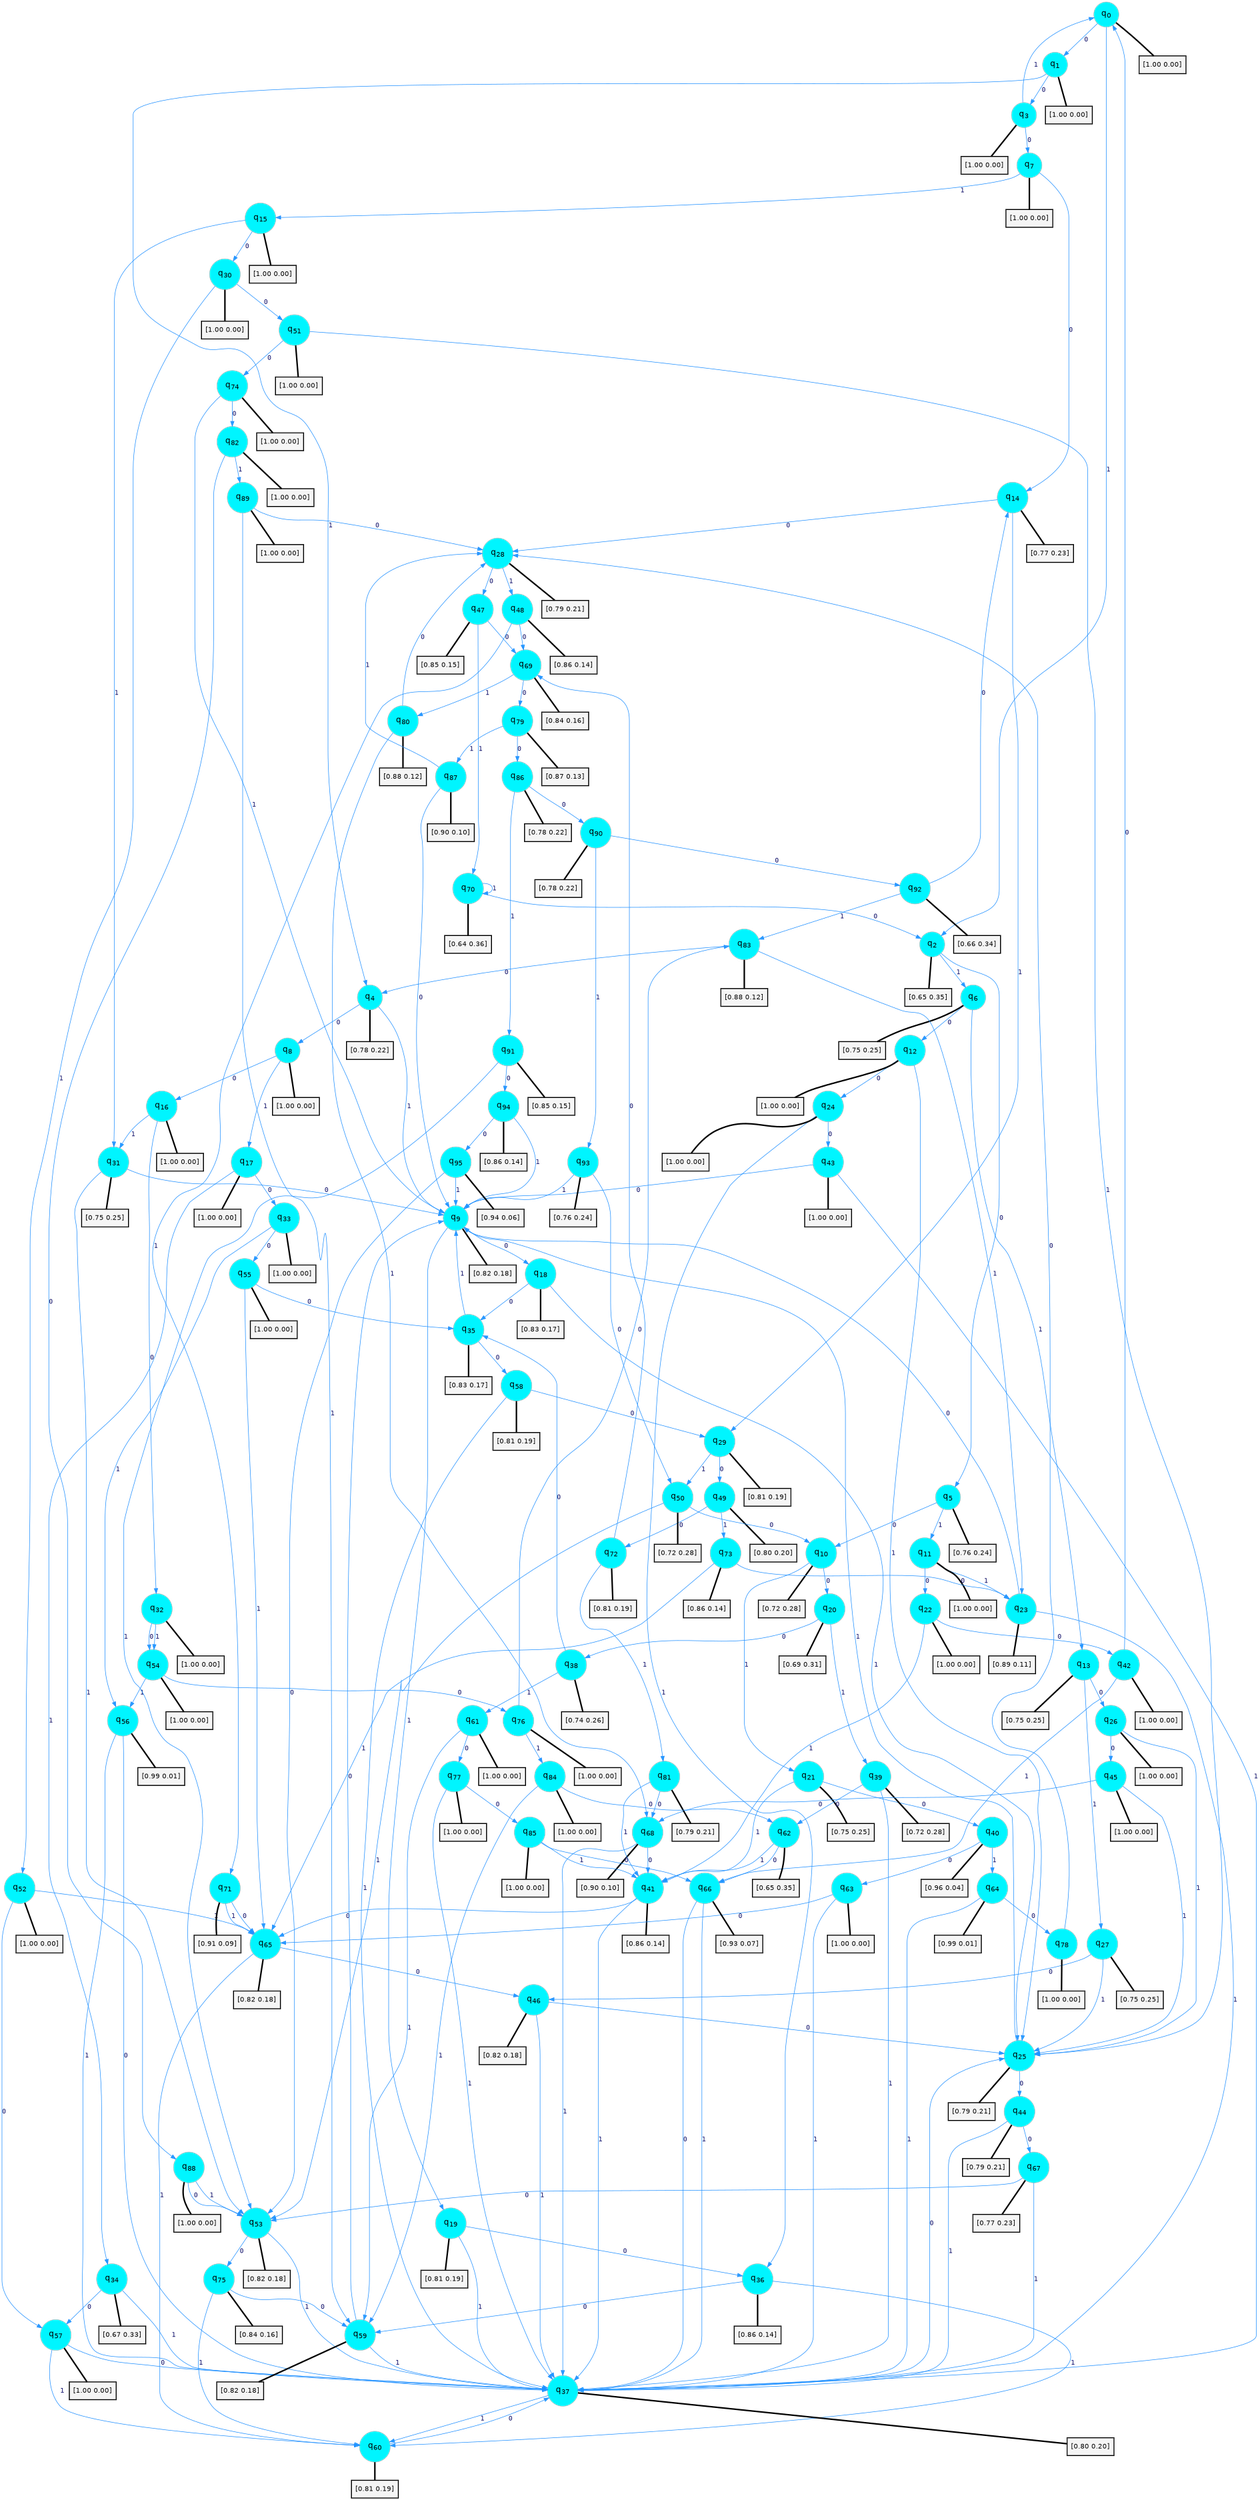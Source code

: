 digraph G {
graph [
bgcolor=transparent, dpi=300, rankdir=TD, size="40,25"];
node [
color=gray, fillcolor=turquoise1, fontcolor=black, fontname=Helvetica, fontsize=16, fontweight=bold, shape=circle, style=filled];
edge [
arrowsize=1, color=dodgerblue1, fontcolor=midnightblue, fontname=courier, fontweight=bold, penwidth=1, style=solid, weight=20];
0[label=<q<SUB>0</SUB>>];
1[label=<q<SUB>1</SUB>>];
2[label=<q<SUB>2</SUB>>];
3[label=<q<SUB>3</SUB>>];
4[label=<q<SUB>4</SUB>>];
5[label=<q<SUB>5</SUB>>];
6[label=<q<SUB>6</SUB>>];
7[label=<q<SUB>7</SUB>>];
8[label=<q<SUB>8</SUB>>];
9[label=<q<SUB>9</SUB>>];
10[label=<q<SUB>10</SUB>>];
11[label=<q<SUB>11</SUB>>];
12[label=<q<SUB>12</SUB>>];
13[label=<q<SUB>13</SUB>>];
14[label=<q<SUB>14</SUB>>];
15[label=<q<SUB>15</SUB>>];
16[label=<q<SUB>16</SUB>>];
17[label=<q<SUB>17</SUB>>];
18[label=<q<SUB>18</SUB>>];
19[label=<q<SUB>19</SUB>>];
20[label=<q<SUB>20</SUB>>];
21[label=<q<SUB>21</SUB>>];
22[label=<q<SUB>22</SUB>>];
23[label=<q<SUB>23</SUB>>];
24[label=<q<SUB>24</SUB>>];
25[label=<q<SUB>25</SUB>>];
26[label=<q<SUB>26</SUB>>];
27[label=<q<SUB>27</SUB>>];
28[label=<q<SUB>28</SUB>>];
29[label=<q<SUB>29</SUB>>];
30[label=<q<SUB>30</SUB>>];
31[label=<q<SUB>31</SUB>>];
32[label=<q<SUB>32</SUB>>];
33[label=<q<SUB>33</SUB>>];
34[label=<q<SUB>34</SUB>>];
35[label=<q<SUB>35</SUB>>];
36[label=<q<SUB>36</SUB>>];
37[label=<q<SUB>37</SUB>>];
38[label=<q<SUB>38</SUB>>];
39[label=<q<SUB>39</SUB>>];
40[label=<q<SUB>40</SUB>>];
41[label=<q<SUB>41</SUB>>];
42[label=<q<SUB>42</SUB>>];
43[label=<q<SUB>43</SUB>>];
44[label=<q<SUB>44</SUB>>];
45[label=<q<SUB>45</SUB>>];
46[label=<q<SUB>46</SUB>>];
47[label=<q<SUB>47</SUB>>];
48[label=<q<SUB>48</SUB>>];
49[label=<q<SUB>49</SUB>>];
50[label=<q<SUB>50</SUB>>];
51[label=<q<SUB>51</SUB>>];
52[label=<q<SUB>52</SUB>>];
53[label=<q<SUB>53</SUB>>];
54[label=<q<SUB>54</SUB>>];
55[label=<q<SUB>55</SUB>>];
56[label=<q<SUB>56</SUB>>];
57[label=<q<SUB>57</SUB>>];
58[label=<q<SUB>58</SUB>>];
59[label=<q<SUB>59</SUB>>];
60[label=<q<SUB>60</SUB>>];
61[label=<q<SUB>61</SUB>>];
62[label=<q<SUB>62</SUB>>];
63[label=<q<SUB>63</SUB>>];
64[label=<q<SUB>64</SUB>>];
65[label=<q<SUB>65</SUB>>];
66[label=<q<SUB>66</SUB>>];
67[label=<q<SUB>67</SUB>>];
68[label=<q<SUB>68</SUB>>];
69[label=<q<SUB>69</SUB>>];
70[label=<q<SUB>70</SUB>>];
71[label=<q<SUB>71</SUB>>];
72[label=<q<SUB>72</SUB>>];
73[label=<q<SUB>73</SUB>>];
74[label=<q<SUB>74</SUB>>];
75[label=<q<SUB>75</SUB>>];
76[label=<q<SUB>76</SUB>>];
77[label=<q<SUB>77</SUB>>];
78[label=<q<SUB>78</SUB>>];
79[label=<q<SUB>79</SUB>>];
80[label=<q<SUB>80</SUB>>];
81[label=<q<SUB>81</SUB>>];
82[label=<q<SUB>82</SUB>>];
83[label=<q<SUB>83</SUB>>];
84[label=<q<SUB>84</SUB>>];
85[label=<q<SUB>85</SUB>>];
86[label=<q<SUB>86</SUB>>];
87[label=<q<SUB>87</SUB>>];
88[label=<q<SUB>88</SUB>>];
89[label=<q<SUB>89</SUB>>];
90[label=<q<SUB>90</SUB>>];
91[label=<q<SUB>91</SUB>>];
92[label=<q<SUB>92</SUB>>];
93[label=<q<SUB>93</SUB>>];
94[label=<q<SUB>94</SUB>>];
95[label=<q<SUB>95</SUB>>];
96[label="[1.00 0.00]", shape=box,fontcolor=black, fontname=Helvetica, fontsize=14, penwidth=2, fillcolor=whitesmoke,color=black];
97[label="[1.00 0.00]", shape=box,fontcolor=black, fontname=Helvetica, fontsize=14, penwidth=2, fillcolor=whitesmoke,color=black];
98[label="[0.65 0.35]", shape=box,fontcolor=black, fontname=Helvetica, fontsize=14, penwidth=2, fillcolor=whitesmoke,color=black];
99[label="[1.00 0.00]", shape=box,fontcolor=black, fontname=Helvetica, fontsize=14, penwidth=2, fillcolor=whitesmoke,color=black];
100[label="[0.78 0.22]", shape=box,fontcolor=black, fontname=Helvetica, fontsize=14, penwidth=2, fillcolor=whitesmoke,color=black];
101[label="[0.76 0.24]", shape=box,fontcolor=black, fontname=Helvetica, fontsize=14, penwidth=2, fillcolor=whitesmoke,color=black];
102[label="[0.75 0.25]", shape=box,fontcolor=black, fontname=Helvetica, fontsize=14, penwidth=2, fillcolor=whitesmoke,color=black];
103[label="[1.00 0.00]", shape=box,fontcolor=black, fontname=Helvetica, fontsize=14, penwidth=2, fillcolor=whitesmoke,color=black];
104[label="[1.00 0.00]", shape=box,fontcolor=black, fontname=Helvetica, fontsize=14, penwidth=2, fillcolor=whitesmoke,color=black];
105[label="[0.82 0.18]", shape=box,fontcolor=black, fontname=Helvetica, fontsize=14, penwidth=2, fillcolor=whitesmoke,color=black];
106[label="[0.72 0.28]", shape=box,fontcolor=black, fontname=Helvetica, fontsize=14, penwidth=2, fillcolor=whitesmoke,color=black];
107[label="[1.00 0.00]", shape=box,fontcolor=black, fontname=Helvetica, fontsize=14, penwidth=2, fillcolor=whitesmoke,color=black];
108[label="[1.00 0.00]", shape=box,fontcolor=black, fontname=Helvetica, fontsize=14, penwidth=2, fillcolor=whitesmoke,color=black];
109[label="[0.75 0.25]", shape=box,fontcolor=black, fontname=Helvetica, fontsize=14, penwidth=2, fillcolor=whitesmoke,color=black];
110[label="[0.77 0.23]", shape=box,fontcolor=black, fontname=Helvetica, fontsize=14, penwidth=2, fillcolor=whitesmoke,color=black];
111[label="[1.00 0.00]", shape=box,fontcolor=black, fontname=Helvetica, fontsize=14, penwidth=2, fillcolor=whitesmoke,color=black];
112[label="[1.00 0.00]", shape=box,fontcolor=black, fontname=Helvetica, fontsize=14, penwidth=2, fillcolor=whitesmoke,color=black];
113[label="[1.00 0.00]", shape=box,fontcolor=black, fontname=Helvetica, fontsize=14, penwidth=2, fillcolor=whitesmoke,color=black];
114[label="[0.83 0.17]", shape=box,fontcolor=black, fontname=Helvetica, fontsize=14, penwidth=2, fillcolor=whitesmoke,color=black];
115[label="[0.81 0.19]", shape=box,fontcolor=black, fontname=Helvetica, fontsize=14, penwidth=2, fillcolor=whitesmoke,color=black];
116[label="[0.69 0.31]", shape=box,fontcolor=black, fontname=Helvetica, fontsize=14, penwidth=2, fillcolor=whitesmoke,color=black];
117[label="[0.75 0.25]", shape=box,fontcolor=black, fontname=Helvetica, fontsize=14, penwidth=2, fillcolor=whitesmoke,color=black];
118[label="[1.00 0.00]", shape=box,fontcolor=black, fontname=Helvetica, fontsize=14, penwidth=2, fillcolor=whitesmoke,color=black];
119[label="[0.89 0.11]", shape=box,fontcolor=black, fontname=Helvetica, fontsize=14, penwidth=2, fillcolor=whitesmoke,color=black];
120[label="[1.00 0.00]", shape=box,fontcolor=black, fontname=Helvetica, fontsize=14, penwidth=2, fillcolor=whitesmoke,color=black];
121[label="[0.79 0.21]", shape=box,fontcolor=black, fontname=Helvetica, fontsize=14, penwidth=2, fillcolor=whitesmoke,color=black];
122[label="[1.00 0.00]", shape=box,fontcolor=black, fontname=Helvetica, fontsize=14, penwidth=2, fillcolor=whitesmoke,color=black];
123[label="[0.75 0.25]", shape=box,fontcolor=black, fontname=Helvetica, fontsize=14, penwidth=2, fillcolor=whitesmoke,color=black];
124[label="[0.79 0.21]", shape=box,fontcolor=black, fontname=Helvetica, fontsize=14, penwidth=2, fillcolor=whitesmoke,color=black];
125[label="[0.81 0.19]", shape=box,fontcolor=black, fontname=Helvetica, fontsize=14, penwidth=2, fillcolor=whitesmoke,color=black];
126[label="[1.00 0.00]", shape=box,fontcolor=black, fontname=Helvetica, fontsize=14, penwidth=2, fillcolor=whitesmoke,color=black];
127[label="[0.75 0.25]", shape=box,fontcolor=black, fontname=Helvetica, fontsize=14, penwidth=2, fillcolor=whitesmoke,color=black];
128[label="[1.00 0.00]", shape=box,fontcolor=black, fontname=Helvetica, fontsize=14, penwidth=2, fillcolor=whitesmoke,color=black];
129[label="[1.00 0.00]", shape=box,fontcolor=black, fontname=Helvetica, fontsize=14, penwidth=2, fillcolor=whitesmoke,color=black];
130[label="[0.67 0.33]", shape=box,fontcolor=black, fontname=Helvetica, fontsize=14, penwidth=2, fillcolor=whitesmoke,color=black];
131[label="[0.83 0.17]", shape=box,fontcolor=black, fontname=Helvetica, fontsize=14, penwidth=2, fillcolor=whitesmoke,color=black];
132[label="[0.86 0.14]", shape=box,fontcolor=black, fontname=Helvetica, fontsize=14, penwidth=2, fillcolor=whitesmoke,color=black];
133[label="[0.80 0.20]", shape=box,fontcolor=black, fontname=Helvetica, fontsize=14, penwidth=2, fillcolor=whitesmoke,color=black];
134[label="[0.74 0.26]", shape=box,fontcolor=black, fontname=Helvetica, fontsize=14, penwidth=2, fillcolor=whitesmoke,color=black];
135[label="[0.72 0.28]", shape=box,fontcolor=black, fontname=Helvetica, fontsize=14, penwidth=2, fillcolor=whitesmoke,color=black];
136[label="[0.96 0.04]", shape=box,fontcolor=black, fontname=Helvetica, fontsize=14, penwidth=2, fillcolor=whitesmoke,color=black];
137[label="[0.86 0.14]", shape=box,fontcolor=black, fontname=Helvetica, fontsize=14, penwidth=2, fillcolor=whitesmoke,color=black];
138[label="[1.00 0.00]", shape=box,fontcolor=black, fontname=Helvetica, fontsize=14, penwidth=2, fillcolor=whitesmoke,color=black];
139[label="[1.00 0.00]", shape=box,fontcolor=black, fontname=Helvetica, fontsize=14, penwidth=2, fillcolor=whitesmoke,color=black];
140[label="[0.79 0.21]", shape=box,fontcolor=black, fontname=Helvetica, fontsize=14, penwidth=2, fillcolor=whitesmoke,color=black];
141[label="[1.00 0.00]", shape=box,fontcolor=black, fontname=Helvetica, fontsize=14, penwidth=2, fillcolor=whitesmoke,color=black];
142[label="[0.82 0.18]", shape=box,fontcolor=black, fontname=Helvetica, fontsize=14, penwidth=2, fillcolor=whitesmoke,color=black];
143[label="[0.85 0.15]", shape=box,fontcolor=black, fontname=Helvetica, fontsize=14, penwidth=2, fillcolor=whitesmoke,color=black];
144[label="[0.86 0.14]", shape=box,fontcolor=black, fontname=Helvetica, fontsize=14, penwidth=2, fillcolor=whitesmoke,color=black];
145[label="[0.80 0.20]", shape=box,fontcolor=black, fontname=Helvetica, fontsize=14, penwidth=2, fillcolor=whitesmoke,color=black];
146[label="[0.72 0.28]", shape=box,fontcolor=black, fontname=Helvetica, fontsize=14, penwidth=2, fillcolor=whitesmoke,color=black];
147[label="[1.00 0.00]", shape=box,fontcolor=black, fontname=Helvetica, fontsize=14, penwidth=2, fillcolor=whitesmoke,color=black];
148[label="[1.00 0.00]", shape=box,fontcolor=black, fontname=Helvetica, fontsize=14, penwidth=2, fillcolor=whitesmoke,color=black];
149[label="[0.82 0.18]", shape=box,fontcolor=black, fontname=Helvetica, fontsize=14, penwidth=2, fillcolor=whitesmoke,color=black];
150[label="[1.00 0.00]", shape=box,fontcolor=black, fontname=Helvetica, fontsize=14, penwidth=2, fillcolor=whitesmoke,color=black];
151[label="[1.00 0.00]", shape=box,fontcolor=black, fontname=Helvetica, fontsize=14, penwidth=2, fillcolor=whitesmoke,color=black];
152[label="[0.99 0.01]", shape=box,fontcolor=black, fontname=Helvetica, fontsize=14, penwidth=2, fillcolor=whitesmoke,color=black];
153[label="[1.00 0.00]", shape=box,fontcolor=black, fontname=Helvetica, fontsize=14, penwidth=2, fillcolor=whitesmoke,color=black];
154[label="[0.81 0.19]", shape=box,fontcolor=black, fontname=Helvetica, fontsize=14, penwidth=2, fillcolor=whitesmoke,color=black];
155[label="[0.82 0.18]", shape=box,fontcolor=black, fontname=Helvetica, fontsize=14, penwidth=2, fillcolor=whitesmoke,color=black];
156[label="[0.81 0.19]", shape=box,fontcolor=black, fontname=Helvetica, fontsize=14, penwidth=2, fillcolor=whitesmoke,color=black];
157[label="[1.00 0.00]", shape=box,fontcolor=black, fontname=Helvetica, fontsize=14, penwidth=2, fillcolor=whitesmoke,color=black];
158[label="[0.65 0.35]", shape=box,fontcolor=black, fontname=Helvetica, fontsize=14, penwidth=2, fillcolor=whitesmoke,color=black];
159[label="[1.00 0.00]", shape=box,fontcolor=black, fontname=Helvetica, fontsize=14, penwidth=2, fillcolor=whitesmoke,color=black];
160[label="[0.99 0.01]", shape=box,fontcolor=black, fontname=Helvetica, fontsize=14, penwidth=2, fillcolor=whitesmoke,color=black];
161[label="[0.82 0.18]", shape=box,fontcolor=black, fontname=Helvetica, fontsize=14, penwidth=2, fillcolor=whitesmoke,color=black];
162[label="[0.93 0.07]", shape=box,fontcolor=black, fontname=Helvetica, fontsize=14, penwidth=2, fillcolor=whitesmoke,color=black];
163[label="[0.77 0.23]", shape=box,fontcolor=black, fontname=Helvetica, fontsize=14, penwidth=2, fillcolor=whitesmoke,color=black];
164[label="[0.90 0.10]", shape=box,fontcolor=black, fontname=Helvetica, fontsize=14, penwidth=2, fillcolor=whitesmoke,color=black];
165[label="[0.84 0.16]", shape=box,fontcolor=black, fontname=Helvetica, fontsize=14, penwidth=2, fillcolor=whitesmoke,color=black];
166[label="[0.64 0.36]", shape=box,fontcolor=black, fontname=Helvetica, fontsize=14, penwidth=2, fillcolor=whitesmoke,color=black];
167[label="[0.91 0.09]", shape=box,fontcolor=black, fontname=Helvetica, fontsize=14, penwidth=2, fillcolor=whitesmoke,color=black];
168[label="[0.81 0.19]", shape=box,fontcolor=black, fontname=Helvetica, fontsize=14, penwidth=2, fillcolor=whitesmoke,color=black];
169[label="[0.86 0.14]", shape=box,fontcolor=black, fontname=Helvetica, fontsize=14, penwidth=2, fillcolor=whitesmoke,color=black];
170[label="[1.00 0.00]", shape=box,fontcolor=black, fontname=Helvetica, fontsize=14, penwidth=2, fillcolor=whitesmoke,color=black];
171[label="[0.84 0.16]", shape=box,fontcolor=black, fontname=Helvetica, fontsize=14, penwidth=2, fillcolor=whitesmoke,color=black];
172[label="[1.00 0.00]", shape=box,fontcolor=black, fontname=Helvetica, fontsize=14, penwidth=2, fillcolor=whitesmoke,color=black];
173[label="[1.00 0.00]", shape=box,fontcolor=black, fontname=Helvetica, fontsize=14, penwidth=2, fillcolor=whitesmoke,color=black];
174[label="[1.00 0.00]", shape=box,fontcolor=black, fontname=Helvetica, fontsize=14, penwidth=2, fillcolor=whitesmoke,color=black];
175[label="[0.87 0.13]", shape=box,fontcolor=black, fontname=Helvetica, fontsize=14, penwidth=2, fillcolor=whitesmoke,color=black];
176[label="[0.88 0.12]", shape=box,fontcolor=black, fontname=Helvetica, fontsize=14, penwidth=2, fillcolor=whitesmoke,color=black];
177[label="[0.79 0.21]", shape=box,fontcolor=black, fontname=Helvetica, fontsize=14, penwidth=2, fillcolor=whitesmoke,color=black];
178[label="[1.00 0.00]", shape=box,fontcolor=black, fontname=Helvetica, fontsize=14, penwidth=2, fillcolor=whitesmoke,color=black];
179[label="[0.88 0.12]", shape=box,fontcolor=black, fontname=Helvetica, fontsize=14, penwidth=2, fillcolor=whitesmoke,color=black];
180[label="[1.00 0.00]", shape=box,fontcolor=black, fontname=Helvetica, fontsize=14, penwidth=2, fillcolor=whitesmoke,color=black];
181[label="[1.00 0.00]", shape=box,fontcolor=black, fontname=Helvetica, fontsize=14, penwidth=2, fillcolor=whitesmoke,color=black];
182[label="[0.78 0.22]", shape=box,fontcolor=black, fontname=Helvetica, fontsize=14, penwidth=2, fillcolor=whitesmoke,color=black];
183[label="[0.90 0.10]", shape=box,fontcolor=black, fontname=Helvetica, fontsize=14, penwidth=2, fillcolor=whitesmoke,color=black];
184[label="[1.00 0.00]", shape=box,fontcolor=black, fontname=Helvetica, fontsize=14, penwidth=2, fillcolor=whitesmoke,color=black];
185[label="[1.00 0.00]", shape=box,fontcolor=black, fontname=Helvetica, fontsize=14, penwidth=2, fillcolor=whitesmoke,color=black];
186[label="[0.78 0.22]", shape=box,fontcolor=black, fontname=Helvetica, fontsize=14, penwidth=2, fillcolor=whitesmoke,color=black];
187[label="[0.85 0.15]", shape=box,fontcolor=black, fontname=Helvetica, fontsize=14, penwidth=2, fillcolor=whitesmoke,color=black];
188[label="[0.66 0.34]", shape=box,fontcolor=black, fontname=Helvetica, fontsize=14, penwidth=2, fillcolor=whitesmoke,color=black];
189[label="[0.76 0.24]", shape=box,fontcolor=black, fontname=Helvetica, fontsize=14, penwidth=2, fillcolor=whitesmoke,color=black];
190[label="[0.86 0.14]", shape=box,fontcolor=black, fontname=Helvetica, fontsize=14, penwidth=2, fillcolor=whitesmoke,color=black];
191[label="[0.94 0.06]", shape=box,fontcolor=black, fontname=Helvetica, fontsize=14, penwidth=2, fillcolor=whitesmoke,color=black];
0->1 [label=0];
0->2 [label=1];
0->96 [arrowhead=none, penwidth=3,color=black];
1->3 [label=0];
1->4 [label=1];
1->97 [arrowhead=none, penwidth=3,color=black];
2->5 [label=0];
2->6 [label=1];
2->98 [arrowhead=none, penwidth=3,color=black];
3->7 [label=0];
3->0 [label=1];
3->99 [arrowhead=none, penwidth=3,color=black];
4->8 [label=0];
4->9 [label=1];
4->100 [arrowhead=none, penwidth=3,color=black];
5->10 [label=0];
5->11 [label=1];
5->101 [arrowhead=none, penwidth=3,color=black];
6->12 [label=0];
6->13 [label=1];
6->102 [arrowhead=none, penwidth=3,color=black];
7->14 [label=0];
7->15 [label=1];
7->103 [arrowhead=none, penwidth=3,color=black];
8->16 [label=0];
8->17 [label=1];
8->104 [arrowhead=none, penwidth=3,color=black];
9->18 [label=0];
9->19 [label=1];
9->105 [arrowhead=none, penwidth=3,color=black];
10->20 [label=0];
10->21 [label=1];
10->106 [arrowhead=none, penwidth=3,color=black];
11->22 [label=0];
11->23 [label=1];
11->107 [arrowhead=none, penwidth=3,color=black];
12->24 [label=0];
12->25 [label=1];
12->108 [arrowhead=none, penwidth=3,color=black];
13->26 [label=0];
13->27 [label=1];
13->109 [arrowhead=none, penwidth=3,color=black];
14->28 [label=0];
14->29 [label=1];
14->110 [arrowhead=none, penwidth=3,color=black];
15->30 [label=0];
15->31 [label=1];
15->111 [arrowhead=none, penwidth=3,color=black];
16->32 [label=0];
16->31 [label=1];
16->112 [arrowhead=none, penwidth=3,color=black];
17->33 [label=0];
17->34 [label=1];
17->113 [arrowhead=none, penwidth=3,color=black];
18->35 [label=0];
18->25 [label=1];
18->114 [arrowhead=none, penwidth=3,color=black];
19->36 [label=0];
19->37 [label=1];
19->115 [arrowhead=none, penwidth=3,color=black];
20->38 [label=0];
20->39 [label=1];
20->116 [arrowhead=none, penwidth=3,color=black];
21->40 [label=0];
21->41 [label=1];
21->117 [arrowhead=none, penwidth=3,color=black];
22->42 [label=0];
22->41 [label=1];
22->118 [arrowhead=none, penwidth=3,color=black];
23->9 [label=0];
23->37 [label=1];
23->119 [arrowhead=none, penwidth=3,color=black];
24->43 [label=0];
24->36 [label=1];
24->120 [arrowhead=none, penwidth=3,color=black];
25->44 [label=0];
25->9 [label=1];
25->121 [arrowhead=none, penwidth=3,color=black];
26->45 [label=0];
26->25 [label=1];
26->122 [arrowhead=none, penwidth=3,color=black];
27->46 [label=0];
27->25 [label=1];
27->123 [arrowhead=none, penwidth=3,color=black];
28->47 [label=0];
28->48 [label=1];
28->124 [arrowhead=none, penwidth=3,color=black];
29->49 [label=0];
29->50 [label=1];
29->125 [arrowhead=none, penwidth=3,color=black];
30->51 [label=0];
30->52 [label=1];
30->126 [arrowhead=none, penwidth=3,color=black];
31->9 [label=0];
31->53 [label=1];
31->127 [arrowhead=none, penwidth=3,color=black];
32->54 [label=0];
32->54 [label=1];
32->128 [arrowhead=none, penwidth=3,color=black];
33->55 [label=0];
33->56 [label=1];
33->129 [arrowhead=none, penwidth=3,color=black];
34->57 [label=0];
34->37 [label=1];
34->130 [arrowhead=none, penwidth=3,color=black];
35->58 [label=0];
35->9 [label=1];
35->131 [arrowhead=none, penwidth=3,color=black];
36->59 [label=0];
36->60 [label=1];
36->132 [arrowhead=none, penwidth=3,color=black];
37->25 [label=0];
37->60 [label=1];
37->133 [arrowhead=none, penwidth=3,color=black];
38->35 [label=0];
38->61 [label=1];
38->134 [arrowhead=none, penwidth=3,color=black];
39->62 [label=0];
39->37 [label=1];
39->135 [arrowhead=none, penwidth=3,color=black];
40->63 [label=0];
40->64 [label=1];
40->136 [arrowhead=none, penwidth=3,color=black];
41->65 [label=0];
41->37 [label=1];
41->137 [arrowhead=none, penwidth=3,color=black];
42->0 [label=0];
42->66 [label=1];
42->138 [arrowhead=none, penwidth=3,color=black];
43->9 [label=0];
43->37 [label=1];
43->139 [arrowhead=none, penwidth=3,color=black];
44->67 [label=0];
44->37 [label=1];
44->140 [arrowhead=none, penwidth=3,color=black];
45->68 [label=0];
45->25 [label=1];
45->141 [arrowhead=none, penwidth=3,color=black];
46->25 [label=0];
46->37 [label=1];
46->142 [arrowhead=none, penwidth=3,color=black];
47->69 [label=0];
47->70 [label=1];
47->143 [arrowhead=none, penwidth=3,color=black];
48->69 [label=0];
48->71 [label=1];
48->144 [arrowhead=none, penwidth=3,color=black];
49->72 [label=0];
49->73 [label=1];
49->145 [arrowhead=none, penwidth=3,color=black];
50->10 [label=0];
50->53 [label=1];
50->146 [arrowhead=none, penwidth=3,color=black];
51->74 [label=0];
51->25 [label=1];
51->147 [arrowhead=none, penwidth=3,color=black];
52->57 [label=0];
52->65 [label=1];
52->148 [arrowhead=none, penwidth=3,color=black];
53->75 [label=0];
53->37 [label=1];
53->149 [arrowhead=none, penwidth=3,color=black];
54->76 [label=0];
54->56 [label=1];
54->150 [arrowhead=none, penwidth=3,color=black];
55->35 [label=0];
55->65 [label=1];
55->151 [arrowhead=none, penwidth=3,color=black];
56->37 [label=0];
56->37 [label=1];
56->152 [arrowhead=none, penwidth=3,color=black];
57->37 [label=0];
57->60 [label=1];
57->153 [arrowhead=none, penwidth=3,color=black];
58->29 [label=0];
58->37 [label=1];
58->154 [arrowhead=none, penwidth=3,color=black];
59->9 [label=0];
59->37 [label=1];
59->155 [arrowhead=none, penwidth=3,color=black];
60->37 [label=0];
60->156 [arrowhead=none, penwidth=3,color=black];
61->77 [label=0];
61->59 [label=1];
61->157 [arrowhead=none, penwidth=3,color=black];
62->66 [label=0];
62->41 [label=1];
62->158 [arrowhead=none, penwidth=3,color=black];
63->65 [label=0];
63->37 [label=1];
63->159 [arrowhead=none, penwidth=3,color=black];
64->78 [label=0];
64->37 [label=1];
64->160 [arrowhead=none, penwidth=3,color=black];
65->46 [label=0];
65->60 [label=1];
65->161 [arrowhead=none, penwidth=3,color=black];
66->37 [label=0];
66->37 [label=1];
66->162 [arrowhead=none, penwidth=3,color=black];
67->53 [label=0];
67->37 [label=1];
67->163 [arrowhead=none, penwidth=3,color=black];
68->41 [label=0];
68->37 [label=1];
68->164 [arrowhead=none, penwidth=3,color=black];
69->79 [label=0];
69->80 [label=1];
69->165 [arrowhead=none, penwidth=3,color=black];
70->2 [label=0];
70->70 [label=1];
70->166 [arrowhead=none, penwidth=3,color=black];
71->65 [label=0];
71->65 [label=1];
71->167 [arrowhead=none, penwidth=3,color=black];
72->69 [label=0];
72->81 [label=1];
72->168 [arrowhead=none, penwidth=3,color=black];
73->23 [label=0];
73->65 [label=1];
73->169 [arrowhead=none, penwidth=3,color=black];
74->82 [label=0];
74->9 [label=1];
74->170 [arrowhead=none, penwidth=3,color=black];
75->59 [label=0];
75->60 [label=1];
75->171 [arrowhead=none, penwidth=3,color=black];
76->83 [label=0];
76->84 [label=1];
76->172 [arrowhead=none, penwidth=3,color=black];
77->85 [label=0];
77->37 [label=1];
77->173 [arrowhead=none, penwidth=3,color=black];
78->28 [label=0];
78->174 [arrowhead=none, penwidth=3,color=black];
79->86 [label=0];
79->87 [label=1];
79->175 [arrowhead=none, penwidth=3,color=black];
80->28 [label=0];
80->68 [label=1];
80->176 [arrowhead=none, penwidth=3,color=black];
81->68 [label=0];
81->41 [label=1];
81->177 [arrowhead=none, penwidth=3,color=black];
82->88 [label=0];
82->89 [label=1];
82->178 [arrowhead=none, penwidth=3,color=black];
83->4 [label=0];
83->23 [label=1];
83->179 [arrowhead=none, penwidth=3,color=black];
84->62 [label=0];
84->59 [label=1];
84->180 [arrowhead=none, penwidth=3,color=black];
85->66 [label=0];
85->41 [label=1];
85->181 [arrowhead=none, penwidth=3,color=black];
86->90 [label=0];
86->91 [label=1];
86->182 [arrowhead=none, penwidth=3,color=black];
87->9 [label=0];
87->28 [label=1];
87->183 [arrowhead=none, penwidth=3,color=black];
88->53 [label=0];
88->53 [label=1];
88->184 [arrowhead=none, penwidth=3,color=black];
89->28 [label=0];
89->59 [label=1];
89->185 [arrowhead=none, penwidth=3,color=black];
90->92 [label=0];
90->93 [label=1];
90->186 [arrowhead=none, penwidth=3,color=black];
91->94 [label=0];
91->53 [label=1];
91->187 [arrowhead=none, penwidth=3,color=black];
92->14 [label=0];
92->83 [label=1];
92->188 [arrowhead=none, penwidth=3,color=black];
93->50 [label=0];
93->9 [label=1];
93->189 [arrowhead=none, penwidth=3,color=black];
94->95 [label=0];
94->9 [label=1];
94->190 [arrowhead=none, penwidth=3,color=black];
95->53 [label=0];
95->9 [label=1];
95->191 [arrowhead=none, penwidth=3,color=black];
}
